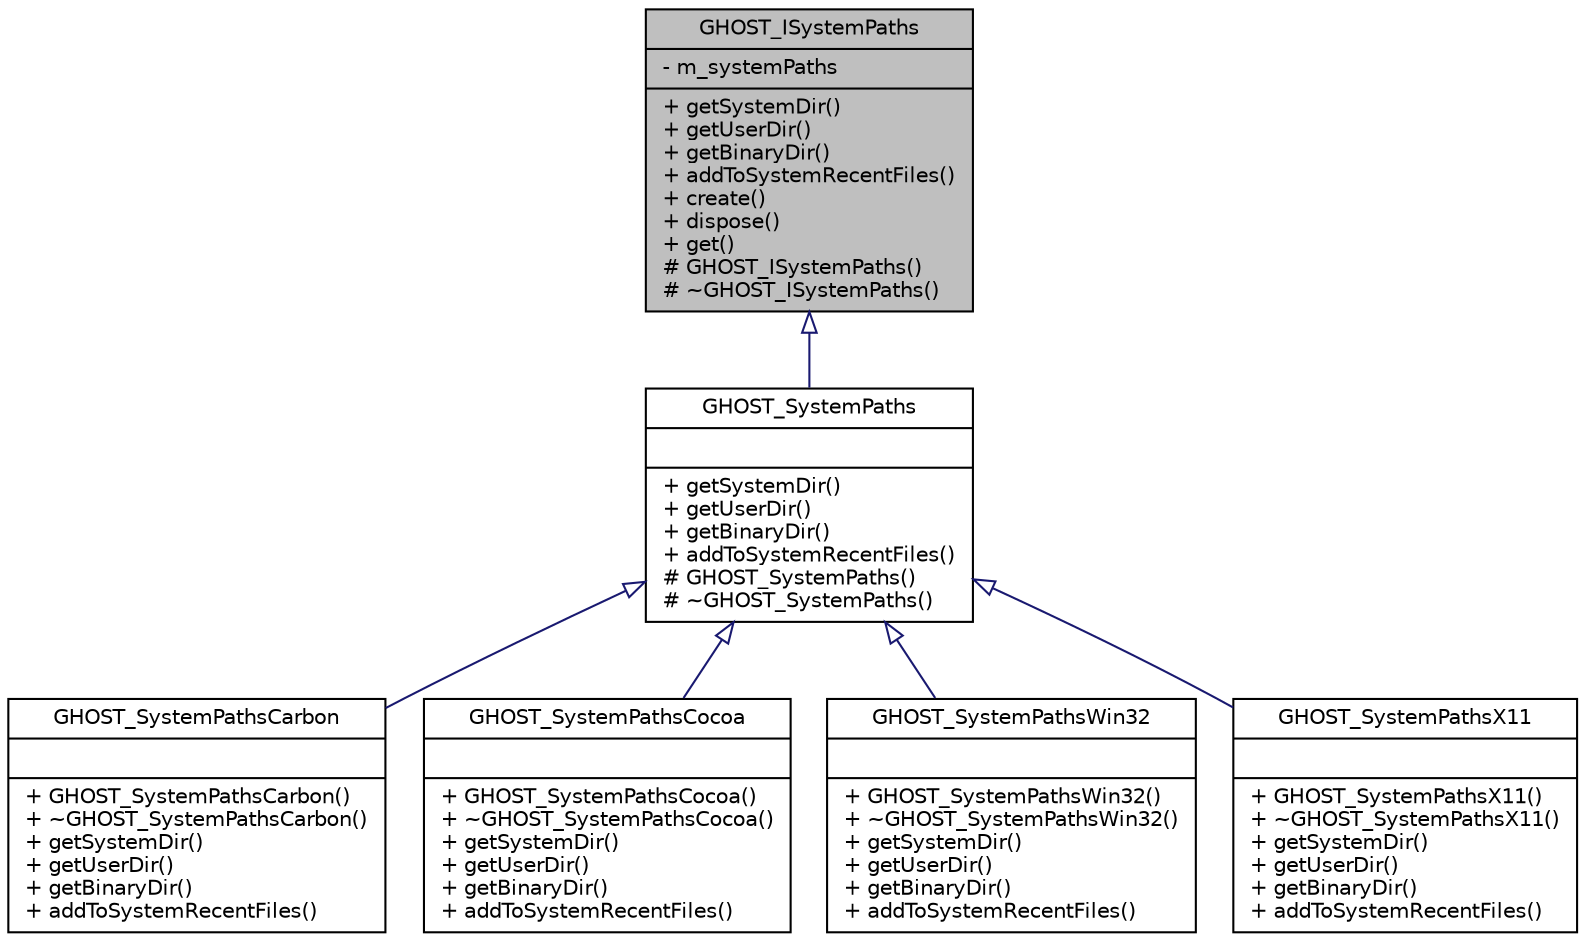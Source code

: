 digraph G
{
  edge [fontname="Helvetica",fontsize="10",labelfontname="Helvetica",labelfontsize="10"];
  node [fontname="Helvetica",fontsize="10",shape=record];
  Node1 [label="{GHOST_ISystemPaths\n|- m_systemPaths\l|+ getSystemDir()\l+ getUserDir()\l+ getBinaryDir()\l+ addToSystemRecentFiles()\l+ create()\l+ dispose()\l+ get()\l# GHOST_ISystemPaths()\l# ~GHOST_ISystemPaths()\l}",height=0.2,width=0.4,color="black", fillcolor="grey75", style="filled" fontcolor="black"];
  Node1 -> Node2 [dir=back,color="midnightblue",fontsize="10",style="solid",arrowtail="empty",fontname="Helvetica"];
  Node2 [label="{GHOST_SystemPaths\n||+ getSystemDir()\l+ getUserDir()\l+ getBinaryDir()\l+ addToSystemRecentFiles()\l# GHOST_SystemPaths()\l# ~GHOST_SystemPaths()\l}",height=0.2,width=0.4,color="black", fillcolor="white", style="filled",URL="$d1/d9e/classGHOST__SystemPaths.html"];
  Node2 -> Node3 [dir=back,color="midnightblue",fontsize="10",style="solid",arrowtail="empty",fontname="Helvetica"];
  Node3 [label="{GHOST_SystemPathsCarbon\n||+ GHOST_SystemPathsCarbon()\l+ ~GHOST_SystemPathsCarbon()\l+ getSystemDir()\l+ getUserDir()\l+ getBinaryDir()\l+ addToSystemRecentFiles()\l}",height=0.2,width=0.4,color="black", fillcolor="white", style="filled",URL="$d9/d57/classGHOST__SystemPathsCarbon.html"];
  Node2 -> Node4 [dir=back,color="midnightblue",fontsize="10",style="solid",arrowtail="empty",fontname="Helvetica"];
  Node4 [label="{GHOST_SystemPathsCocoa\n||+ GHOST_SystemPathsCocoa()\l+ ~GHOST_SystemPathsCocoa()\l+ getSystemDir()\l+ getUserDir()\l+ getBinaryDir()\l+ addToSystemRecentFiles()\l}",height=0.2,width=0.4,color="black", fillcolor="white", style="filled",URL="$dc/d18/classGHOST__SystemPathsCocoa.html"];
  Node2 -> Node5 [dir=back,color="midnightblue",fontsize="10",style="solid",arrowtail="empty",fontname="Helvetica"];
  Node5 [label="{GHOST_SystemPathsWin32\n||+ GHOST_SystemPathsWin32()\l+ ~GHOST_SystemPathsWin32()\l+ getSystemDir()\l+ getUserDir()\l+ getBinaryDir()\l+ addToSystemRecentFiles()\l}",height=0.2,width=0.4,color="black", fillcolor="white", style="filled",URL="$d7/d5d/classGHOST__SystemPathsWin32.html"];
  Node2 -> Node6 [dir=back,color="midnightblue",fontsize="10",style="solid",arrowtail="empty",fontname="Helvetica"];
  Node6 [label="{GHOST_SystemPathsX11\n||+ GHOST_SystemPathsX11()\l+ ~GHOST_SystemPathsX11()\l+ getSystemDir()\l+ getUserDir()\l+ getBinaryDir()\l+ addToSystemRecentFiles()\l}",height=0.2,width=0.4,color="black", fillcolor="white", style="filled",URL="$d3/d51/classGHOST__SystemPathsX11.html"];
}
